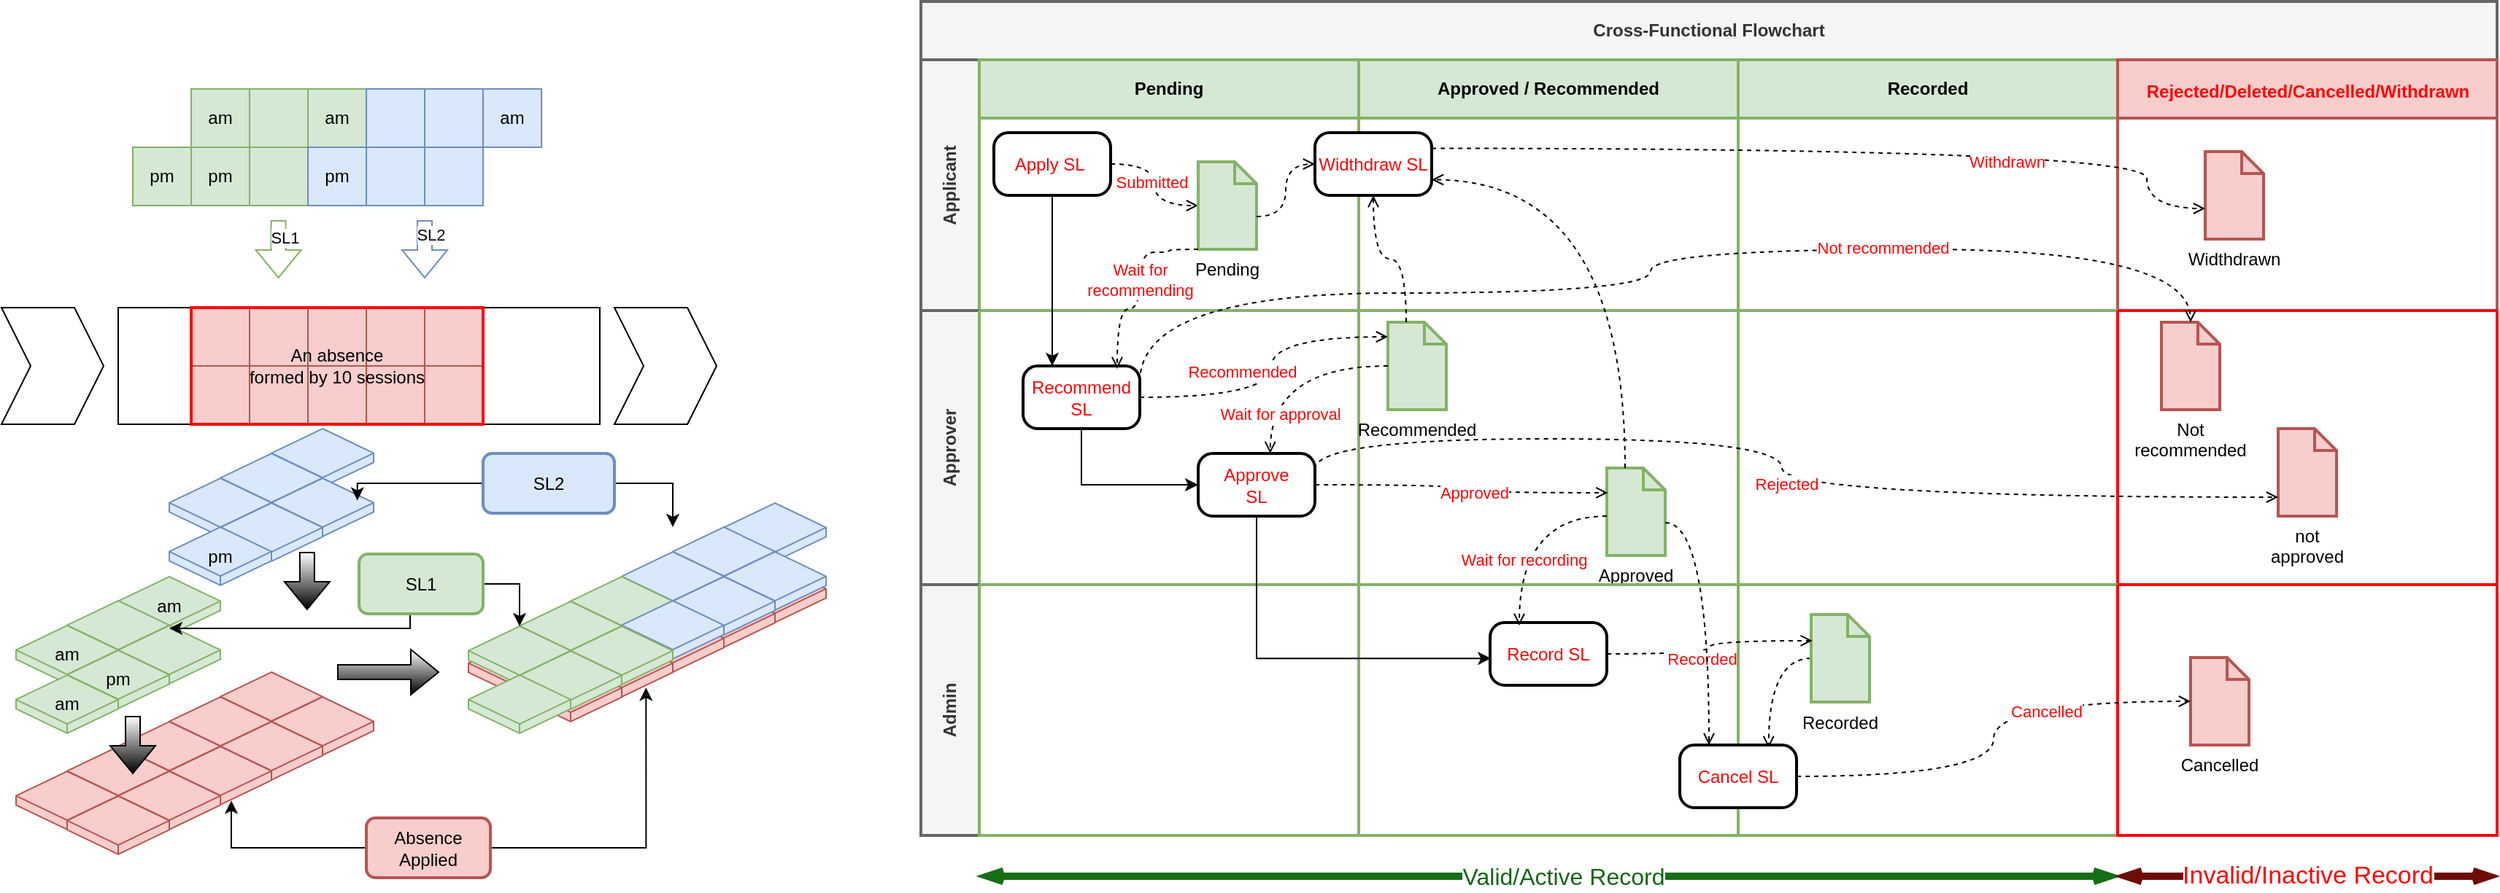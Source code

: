 <mxfile version="28.0.6">
  <diagram id="Ed7Fp6j8nTT34SJuMQD4" name="Page-1">
    <mxGraphModel dx="1426" dy="1241" grid="1" gridSize="10" guides="1" tooltips="1" connect="1" arrows="1" fold="1" page="0" pageScale="1" pageWidth="850" pageHeight="1100" math="0" shadow="0">
      <root>
        <mxCell id="0" />
        <mxCell id="1" parent="0" />
        <mxCell id="zSWxMQrpxyv_SVmGaGA--203" value="" style="whiteSpace=wrap;html=1;shape=mxgraph.basic.isocube;isoAngle=15;fillColor=#dae8fc;strokeColor=#6c8ebf;" parent="1" vertex="1">
          <mxGeometry x="565" y="174" width="70" height="40" as="geometry" />
        </mxCell>
        <mxCell id="zSWxMQrpxyv_SVmGaGA--202" value="" style="whiteSpace=wrap;html=1;shape=mxgraph.basic.isocube;isoAngle=15;fillColor=#dae8fc;strokeColor=#6c8ebf;" parent="1" vertex="1">
          <mxGeometry x="255" y="123" width="70" height="40" as="geometry" />
        </mxCell>
        <mxCell id="zSWxMQrpxyv_SVmGaGA--1" value="" style="rounded=0;whiteSpace=wrap;html=1;" parent="1" vertex="1">
          <mxGeometry x="150" y="40" width="330" height="80" as="geometry" />
        </mxCell>
        <mxCell id="zSWxMQrpxyv_SVmGaGA--3" value="" style="shape=step;perimeter=stepPerimeter;whiteSpace=wrap;html=1;fixedSize=1;" parent="1" vertex="1">
          <mxGeometry x="490" y="40" width="70" height="80" as="geometry" />
        </mxCell>
        <mxCell id="zSWxMQrpxyv_SVmGaGA--6" value="" style="rounded=0;whiteSpace=wrap;html=1;fillColor=#f8cecc;strokeColor=#b85450;" parent="1" vertex="1">
          <mxGeometry x="200" y="80" width="40" height="40" as="geometry" />
        </mxCell>
        <mxCell id="zSWxMQrpxyv_SVmGaGA--7" value="" style="rounded=0;whiteSpace=wrap;html=1;fillColor=#f8cecc;strokeColor=#b85450;" parent="1" vertex="1">
          <mxGeometry x="200" y="40" width="40" height="40" as="geometry" />
        </mxCell>
        <mxCell id="zSWxMQrpxyv_SVmGaGA--8" value="" style="rounded=0;whiteSpace=wrap;html=1;fillColor=#f8cecc;strokeColor=#b85450;" parent="1" vertex="1">
          <mxGeometry x="240" y="80" width="40" height="40" as="geometry" />
        </mxCell>
        <mxCell id="zSWxMQrpxyv_SVmGaGA--9" value="" style="rounded=0;whiteSpace=wrap;html=1;fillColor=#f8cecc;strokeColor=#b85450;" parent="1" vertex="1">
          <mxGeometry x="240" y="40" width="40" height="40" as="geometry" />
        </mxCell>
        <mxCell id="zSWxMQrpxyv_SVmGaGA--10" value="" style="rounded=0;whiteSpace=wrap;html=1;fillColor=#f8cecc;strokeColor=#b85450;" parent="1" vertex="1">
          <mxGeometry x="280" y="80" width="40" height="40" as="geometry" />
        </mxCell>
        <mxCell id="zSWxMQrpxyv_SVmGaGA--11" value="" style="rounded=0;whiteSpace=wrap;html=1;fillColor=#f8cecc;strokeColor=#b85450;" parent="1" vertex="1">
          <mxGeometry x="280" y="40" width="40" height="40" as="geometry" />
        </mxCell>
        <mxCell id="zSWxMQrpxyv_SVmGaGA--12" value="" style="rounded=0;whiteSpace=wrap;html=1;fillColor=#f8cecc;strokeColor=#b85450;" parent="1" vertex="1">
          <mxGeometry x="320" y="80" width="40" height="40" as="geometry" />
        </mxCell>
        <mxCell id="zSWxMQrpxyv_SVmGaGA--13" value="" style="rounded=0;whiteSpace=wrap;html=1;fillColor=#f8cecc;strokeColor=#b85450;" parent="1" vertex="1">
          <mxGeometry x="320" y="40" width="40" height="40" as="geometry" />
        </mxCell>
        <mxCell id="zSWxMQrpxyv_SVmGaGA--14" value="" style="rounded=0;whiteSpace=wrap;html=1;fillColor=#f8cecc;strokeColor=#b85450;" parent="1" vertex="1">
          <mxGeometry x="360" y="80" width="40" height="40" as="geometry" />
        </mxCell>
        <mxCell id="zSWxMQrpxyv_SVmGaGA--15" value="" style="rounded=0;whiteSpace=wrap;html=1;fillColor=#f8cecc;strokeColor=#b85450;" parent="1" vertex="1">
          <mxGeometry x="360" y="40" width="40" height="40" as="geometry" />
        </mxCell>
        <mxCell id="zSWxMQrpxyv_SVmGaGA--26" value="" style="shape=step;perimeter=stepPerimeter;whiteSpace=wrap;html=1;fixedSize=1;" parent="1" vertex="1">
          <mxGeometry x="70" y="40" width="70" height="80" as="geometry" />
        </mxCell>
        <mxCell id="zSWxMQrpxyv_SVmGaGA--27" value="pm" style="rounded=0;whiteSpace=wrap;html=1;fillColor=#d5e8d4;strokeColor=#82b366;glass=0;" parent="1" vertex="1">
          <mxGeometry x="200" y="-70" width="40" height="40" as="geometry" />
        </mxCell>
        <mxCell id="zSWxMQrpxyv_SVmGaGA--28" value="am" style="rounded=0;whiteSpace=wrap;html=1;fillColor=#d5e8d4;strokeColor=#82b366;glass=0;" parent="1" vertex="1">
          <mxGeometry x="200" y="-110" width="40" height="40" as="geometry" />
        </mxCell>
        <mxCell id="zSWxMQrpxyv_SVmGaGA--29" value="" style="rounded=0;whiteSpace=wrap;html=1;fillColor=#d5e8d4;strokeColor=#82b366;glass=0;" parent="1" vertex="1">
          <mxGeometry x="240" y="-70" width="40" height="40" as="geometry" />
        </mxCell>
        <mxCell id="zSWxMQrpxyv_SVmGaGA--30" value="" style="rounded=0;whiteSpace=wrap;html=1;fillColor=#d5e8d4;strokeColor=#82b366;glass=0;" parent="1" vertex="1">
          <mxGeometry x="240" y="-110" width="40" height="40" as="geometry" />
        </mxCell>
        <mxCell id="zSWxMQrpxyv_SVmGaGA--31" value="am" style="rounded=0;whiteSpace=wrap;html=1;fillColor=#d5e8d4;strokeColor=#82b366;glass=0;" parent="1" vertex="1">
          <mxGeometry x="280" y="-110" width="40" height="40" as="geometry" />
        </mxCell>
        <mxCell id="zSWxMQrpxyv_SVmGaGA--32" value="pm" style="rounded=0;whiteSpace=wrap;html=1;fillColor=#dae8fc;strokeColor=#6c8ebf;glass=0;" parent="1" vertex="1">
          <mxGeometry x="280" y="-70" width="40" height="40" as="geometry" />
        </mxCell>
        <mxCell id="zSWxMQrpxyv_SVmGaGA--33" value="" style="rounded=0;whiteSpace=wrap;html=1;fillColor=#dae8fc;strokeColor=#6c8ebf;glass=0;" parent="1" vertex="1">
          <mxGeometry x="320" y="-70" width="40" height="40" as="geometry" />
        </mxCell>
        <mxCell id="zSWxMQrpxyv_SVmGaGA--34" value="" style="rounded=0;whiteSpace=wrap;html=1;fillColor=#dae8fc;strokeColor=#6c8ebf;glass=0;" parent="1" vertex="1">
          <mxGeometry x="320" y="-110" width="40" height="40" as="geometry" />
        </mxCell>
        <mxCell id="zSWxMQrpxyv_SVmGaGA--35" value="" style="rounded=0;whiteSpace=wrap;html=1;fillColor=#dae8fc;strokeColor=#6c8ebf;glass=0;" parent="1" vertex="1">
          <mxGeometry x="360" y="-70" width="40" height="40" as="geometry" />
        </mxCell>
        <mxCell id="zSWxMQrpxyv_SVmGaGA--36" value="" style="rounded=0;whiteSpace=wrap;html=1;fillColor=#dae8fc;strokeColor=#6c8ebf;glass=0;" parent="1" vertex="1">
          <mxGeometry x="360" y="-110" width="40" height="40" as="geometry" />
        </mxCell>
        <mxCell id="zSWxMQrpxyv_SVmGaGA--47" value="" style="whiteSpace=wrap;html=1;shape=mxgraph.basic.isocube;isoAngle=15;fillColor=#f8cecc;strokeColor=#b85450;" parent="1" vertex="1">
          <mxGeometry x="220" y="290" width="70" height="40" as="geometry" />
        </mxCell>
        <mxCell id="zSWxMQrpxyv_SVmGaGA--48" value="" style="whiteSpace=wrap;html=1;shape=mxgraph.basic.isocube;isoAngle=15;fillColor=#f8cecc;strokeColor=#b85450;" parent="1" vertex="1">
          <mxGeometry x="255" y="307" width="70" height="40" as="geometry" />
        </mxCell>
        <mxCell id="zSWxMQrpxyv_SVmGaGA--49" value="" style="whiteSpace=wrap;html=1;shape=mxgraph.basic.isocube;isoAngle=15;fillColor=#f8cecc;strokeColor=#b85450;" parent="1" vertex="1">
          <mxGeometry x="185" y="307" width="70" height="40" as="geometry" />
        </mxCell>
        <mxCell id="zSWxMQrpxyv_SVmGaGA--50" value="" style="whiteSpace=wrap;html=1;shape=mxgraph.basic.isocube;isoAngle=15;fillColor=#f8cecc;strokeColor=#b85450;" parent="1" vertex="1">
          <mxGeometry x="220" y="324" width="70" height="40" as="geometry" />
        </mxCell>
        <mxCell id="zSWxMQrpxyv_SVmGaGA--51" value="" style="whiteSpace=wrap;html=1;shape=mxgraph.basic.isocube;isoAngle=15;fillColor=#f8cecc;strokeColor=#b85450;" parent="1" vertex="1">
          <mxGeometry x="150" y="324" width="70" height="40" as="geometry" />
        </mxCell>
        <mxCell id="zSWxMQrpxyv_SVmGaGA--52" value="" style="whiteSpace=wrap;html=1;shape=mxgraph.basic.isocube;isoAngle=15;fillColor=#f8cecc;strokeColor=#b85450;" parent="1" vertex="1">
          <mxGeometry x="185" y="341" width="70" height="40" as="geometry" />
        </mxCell>
        <mxCell id="zSWxMQrpxyv_SVmGaGA--53" value="" style="whiteSpace=wrap;html=1;shape=mxgraph.basic.isocube;isoAngle=15;fillColor=#f8cecc;strokeColor=#b85450;" parent="1" vertex="1">
          <mxGeometry x="115" y="341" width="70" height="40" as="geometry" />
        </mxCell>
        <mxCell id="zSWxMQrpxyv_SVmGaGA--54" value="" style="whiteSpace=wrap;html=1;shape=mxgraph.basic.isocube;isoAngle=15;fillColor=#f8cecc;strokeColor=#b85450;" parent="1" vertex="1">
          <mxGeometry x="150" y="358" width="70" height="40" as="geometry" />
        </mxCell>
        <mxCell id="zSWxMQrpxyv_SVmGaGA--55" value="" style="whiteSpace=wrap;html=1;shape=mxgraph.basic.isocube;isoAngle=15;fillColor=#f8cecc;strokeColor=#b85450;" parent="1" vertex="1">
          <mxGeometry x="80" y="358" width="70" height="40" as="geometry" />
        </mxCell>
        <mxCell id="zSWxMQrpxyv_SVmGaGA--56" value="" style="whiteSpace=wrap;html=1;shape=mxgraph.basic.isocube;isoAngle=15;fillColor=#f8cecc;strokeColor=#b85450;" parent="1" vertex="1">
          <mxGeometry x="115" y="375" width="70" height="40" as="geometry" />
        </mxCell>
        <mxCell id="zSWxMQrpxyv_SVmGaGA--59" value="" style="whiteSpace=wrap;html=1;shape=mxgraph.basic.isocube;isoAngle=15;fillColor=#dae8fc;strokeColor=#6c8ebf;" parent="1" vertex="1">
          <mxGeometry x="220" y="140" width="70" height="40" as="geometry" />
        </mxCell>
        <mxCell id="zSWxMQrpxyv_SVmGaGA--60" value="" style="whiteSpace=wrap;html=1;shape=mxgraph.basic.isocube;isoAngle=15;fillColor=#dae8fc;strokeColor=#6c8ebf;" parent="1" vertex="1">
          <mxGeometry x="255" y="157" width="70" height="40" as="geometry" />
        </mxCell>
        <mxCell id="zSWxMQrpxyv_SVmGaGA--61" value="" style="whiteSpace=wrap;html=1;shape=mxgraph.basic.isocube;isoAngle=15;fillColor=#dae8fc;strokeColor=#6c8ebf;" parent="1" vertex="1">
          <mxGeometry x="185" y="157" width="70" height="40" as="geometry" />
        </mxCell>
        <mxCell id="zSWxMQrpxyv_SVmGaGA--62" value="" style="whiteSpace=wrap;html=1;shape=mxgraph.basic.isocube;isoAngle=15;fillColor=#dae8fc;strokeColor=#6c8ebf;" parent="1" vertex="1">
          <mxGeometry x="220" y="174" width="70" height="40" as="geometry" />
        </mxCell>
        <mxCell id="zSWxMQrpxyv_SVmGaGA--63" value="pm" style="whiteSpace=wrap;html=1;shape=mxgraph.basic.isocube;isoAngle=15;fillColor=#dae8fc;strokeColor=#6c8ebf;" parent="1" vertex="1">
          <mxGeometry x="185" y="190.5" width="70" height="40" as="geometry" />
        </mxCell>
        <mxCell id="zSWxMQrpxyv_SVmGaGA--64" value="am" style="whiteSpace=wrap;html=1;shape=mxgraph.basic.isocube;isoAngle=15;fillColor=#d5e8d4;strokeColor=#82b366;" parent="1" vertex="1">
          <mxGeometry x="150" y="224.5" width="70" height="40" as="geometry" />
        </mxCell>
        <mxCell id="zSWxMQrpxyv_SVmGaGA--65" value="" style="whiteSpace=wrap;html=1;shape=mxgraph.basic.isocube;isoAngle=15;fillColor=#d5e8d4;strokeColor=#82b366;" parent="1" vertex="1">
          <mxGeometry x="115" y="241" width="70" height="40" as="geometry" />
        </mxCell>
        <mxCell id="zSWxMQrpxyv_SVmGaGA--66" value="" style="whiteSpace=wrap;html=1;shape=mxgraph.basic.isocube;isoAngle=15;fillColor=#d5e8d4;strokeColor=#82b366;" parent="1" vertex="1">
          <mxGeometry x="150" y="258" width="70" height="40" as="geometry" />
        </mxCell>
        <mxCell id="zSWxMQrpxyv_SVmGaGA--67" value="am" style="whiteSpace=wrap;html=1;shape=mxgraph.basic.isocube;isoAngle=15;fillColor=#d5e8d4;strokeColor=#82b366;" parent="1" vertex="1">
          <mxGeometry x="80" y="258" width="70" height="40" as="geometry" />
        </mxCell>
        <mxCell id="zSWxMQrpxyv_SVmGaGA--68" value="pm" style="whiteSpace=wrap;html=1;shape=mxgraph.basic.isocube;isoAngle=15;fillColor=#d5e8d4;strokeColor=#82b366;" parent="1" vertex="1">
          <mxGeometry x="115" y="275" width="70" height="40" as="geometry" />
        </mxCell>
        <mxCell id="zSWxMQrpxyv_SVmGaGA--71" value="" style="shape=flexArrow;endArrow=classic;html=1;rounded=0;fillColor=default;gradientColor=default;" parent="1" edge="1">
          <mxGeometry width="50" height="50" relative="1" as="geometry">
            <mxPoint x="160" y="320" as="sourcePoint" />
            <mxPoint x="160" y="360" as="targetPoint" />
          </mxGeometry>
        </mxCell>
        <mxCell id="zSWxMQrpxyv_SVmGaGA--72" value="" style="shape=flexArrow;endArrow=classic;html=1;rounded=0;fillColor=default;gradientColor=default;" parent="1" edge="1">
          <mxGeometry width="50" height="50" relative="1" as="geometry">
            <mxPoint x="279.43" y="207.5" as="sourcePoint" />
            <mxPoint x="279.43" y="247.5" as="targetPoint" />
          </mxGeometry>
        </mxCell>
        <mxCell id="zSWxMQrpxyv_SVmGaGA--73" value="" style="whiteSpace=wrap;html=1;shape=mxgraph.basic.isocube;isoAngle=15;fillColor=#f8cecc;strokeColor=#b85450;" parent="1" vertex="1">
          <mxGeometry x="530" y="199" width="70" height="40" as="geometry" />
        </mxCell>
        <mxCell id="zSWxMQrpxyv_SVmGaGA--74" value="" style="whiteSpace=wrap;html=1;shape=mxgraph.basic.isocube;isoAngle=15;fillColor=#f8cecc;strokeColor=#b85450;" parent="1" vertex="1">
          <mxGeometry x="565" y="216" width="70" height="40" as="geometry" />
        </mxCell>
        <mxCell id="zSWxMQrpxyv_SVmGaGA--75" value="" style="whiteSpace=wrap;html=1;shape=mxgraph.basic.isocube;isoAngle=15;fillColor=#f8cecc;strokeColor=#b85450;" parent="1" vertex="1">
          <mxGeometry x="495" y="216" width="70" height="40" as="geometry" />
        </mxCell>
        <mxCell id="zSWxMQrpxyv_SVmGaGA--76" value="" style="whiteSpace=wrap;html=1;shape=mxgraph.basic.isocube;isoAngle=15;fillColor=#f8cecc;strokeColor=#b85450;" parent="1" vertex="1">
          <mxGeometry x="530" y="233" width="70" height="40" as="geometry" />
        </mxCell>
        <mxCell id="zSWxMQrpxyv_SVmGaGA--77" value="" style="whiteSpace=wrap;html=1;shape=mxgraph.basic.isocube;isoAngle=15;fillColor=#f8cecc;strokeColor=#b85450;" parent="1" vertex="1">
          <mxGeometry x="460" y="233" width="70" height="40" as="geometry" />
        </mxCell>
        <mxCell id="zSWxMQrpxyv_SVmGaGA--78" value="" style="whiteSpace=wrap;html=1;shape=mxgraph.basic.isocube;isoAngle=15;fillColor=#f8cecc;strokeColor=#b85450;" parent="1" vertex="1">
          <mxGeometry x="495" y="250" width="70" height="40" as="geometry" />
        </mxCell>
        <mxCell id="zSWxMQrpxyv_SVmGaGA--79" value="" style="whiteSpace=wrap;html=1;shape=mxgraph.basic.isocube;isoAngle=15;fillColor=#f8cecc;strokeColor=#b85450;" parent="1" vertex="1">
          <mxGeometry x="425" y="250" width="70" height="40" as="geometry" />
        </mxCell>
        <mxCell id="zSWxMQrpxyv_SVmGaGA--80" value="" style="whiteSpace=wrap;html=1;shape=mxgraph.basic.isocube;isoAngle=15;fillColor=#f8cecc;strokeColor=#b85450;" parent="1" vertex="1">
          <mxGeometry x="460" y="267" width="70" height="40" as="geometry" />
        </mxCell>
        <mxCell id="zSWxMQrpxyv_SVmGaGA--81" value="" style="whiteSpace=wrap;html=1;shape=mxgraph.basic.isocube;isoAngle=15;fillColor=#f8cecc;strokeColor=#b85450;" parent="1" vertex="1">
          <mxGeometry x="390" y="267" width="70" height="40" as="geometry" />
        </mxCell>
        <mxCell id="zSWxMQrpxyv_SVmGaGA--82" value="" style="whiteSpace=wrap;html=1;shape=mxgraph.basic.isocube;isoAngle=15;fillColor=#f8cecc;strokeColor=#b85450;" parent="1" vertex="1">
          <mxGeometry x="425" y="284" width="70" height="40" as="geometry" />
        </mxCell>
        <mxCell id="zSWxMQrpxyv_SVmGaGA--83" value="" style="whiteSpace=wrap;html=1;shape=mxgraph.basic.isocube;isoAngle=15;fillColor=#dae8fc;strokeColor=#6c8ebf;" parent="1" vertex="1">
          <mxGeometry x="530" y="190.5" width="70" height="40" as="geometry" />
        </mxCell>
        <mxCell id="zSWxMQrpxyv_SVmGaGA--84" value="" style="whiteSpace=wrap;html=1;shape=mxgraph.basic.isocube;isoAngle=15;fillColor=#dae8fc;strokeColor=#6c8ebf;" parent="1" vertex="1">
          <mxGeometry x="565" y="207.5" width="70" height="40" as="geometry" />
        </mxCell>
        <mxCell id="zSWxMQrpxyv_SVmGaGA--85" value="" style="whiteSpace=wrap;html=1;shape=mxgraph.basic.isocube;isoAngle=15;fillColor=#dae8fc;strokeColor=#6c8ebf;" parent="1" vertex="1">
          <mxGeometry x="495" y="207.5" width="70" height="40" as="geometry" />
        </mxCell>
        <mxCell id="zSWxMQrpxyv_SVmGaGA--86" value="" style="whiteSpace=wrap;html=1;shape=mxgraph.basic.isocube;isoAngle=15;fillColor=#dae8fc;strokeColor=#6c8ebf;" parent="1" vertex="1">
          <mxGeometry x="530" y="224.5" width="70" height="40" as="geometry" />
        </mxCell>
        <mxCell id="zSWxMQrpxyv_SVmGaGA--88" value="" style="whiteSpace=wrap;html=1;shape=mxgraph.basic.isocube;isoAngle=15;fillColor=#d5e8d4;strokeColor=#82b366;" parent="1" vertex="1">
          <mxGeometry x="460" y="224.5" width="70" height="40" as="geometry" />
        </mxCell>
        <mxCell id="zSWxMQrpxyv_SVmGaGA--89" value="" style="whiteSpace=wrap;html=1;shape=mxgraph.basic.isocube;isoAngle=15;fillColor=#d5e8d4;strokeColor=#82b366;" parent="1" vertex="1">
          <mxGeometry x="425" y="241.5" width="70" height="40" as="geometry" />
        </mxCell>
        <mxCell id="zSWxMQrpxyv_SVmGaGA--91" value="" style="whiteSpace=wrap;html=1;shape=mxgraph.basic.isocube;isoAngle=15;fillColor=#d5e8d4;strokeColor=#82b366;" parent="1" vertex="1">
          <mxGeometry x="390" y="258.5" width="70" height="40" as="geometry" />
        </mxCell>
        <mxCell id="zSWxMQrpxyv_SVmGaGA--95" value="" style="shape=flexArrow;endArrow=classic;html=1;rounded=0;fillColor=default;gradientColor=default;" parent="1" edge="1">
          <mxGeometry width="50" height="50" relative="1" as="geometry">
            <mxPoint x="300" y="290" as="sourcePoint" />
            <mxPoint x="370" y="290" as="targetPoint" />
          </mxGeometry>
        </mxCell>
        <mxCell id="zSWxMQrpxyv_SVmGaGA--96" value="" style="shape=flexArrow;endArrow=classic;html=1;rounded=0;fillColor=default;strokeColor=#6c8ebf;gradientColor=none;" parent="1" edge="1">
          <mxGeometry width="50" height="50" relative="1" as="geometry">
            <mxPoint x="360.0" y="-20" as="sourcePoint" />
            <mxPoint x="360.0" y="20" as="targetPoint" />
          </mxGeometry>
        </mxCell>
        <mxCell id="zSWxMQrpxyv_SVmGaGA--99" value="SL2" style="edgeLabel;html=1;align=center;verticalAlign=middle;resizable=0;points=[];" parent="zSWxMQrpxyv_SVmGaGA--96" vertex="1" connectable="0">
          <mxGeometry x="-0.16" y="4" relative="1" as="geometry">
            <mxPoint y="-7" as="offset" />
          </mxGeometry>
        </mxCell>
        <mxCell id="zSWxMQrpxyv_SVmGaGA--97" value="" style="shape=flexArrow;endArrow=classic;html=1;rounded=0;fillColor=default;strokeColor=#82b366;" parent="1" edge="1">
          <mxGeometry width="50" height="50" relative="1" as="geometry">
            <mxPoint x="259.8" y="-20" as="sourcePoint" />
            <mxPoint x="259.8" y="20" as="targetPoint" />
          </mxGeometry>
        </mxCell>
        <mxCell id="zSWxMQrpxyv_SVmGaGA--98" value="SL1" style="edgeLabel;html=1;align=center;verticalAlign=middle;resizable=0;points=[];" parent="zSWxMQrpxyv_SVmGaGA--97" vertex="1" connectable="0">
          <mxGeometry x="-0.4" y="4" relative="1" as="geometry">
            <mxPoint as="offset" />
          </mxGeometry>
        </mxCell>
        <mxCell id="zSWxMQrpxyv_SVmGaGA--100" value="" style="verticalLabelPosition=bottom;verticalAlign=top;html=1;shape=mxgraph.basic.rect;fillColor2=none;strokeWidth=2;size=20;indent=5;rounded=0;glass=1;fillColor=none;strokeColor=#FF0505;" parent="1" vertex="1">
          <mxGeometry x="200" y="40" width="200" height="80" as="geometry" />
        </mxCell>
        <mxCell id="zSWxMQrpxyv_SVmGaGA--101" value="An absence&lt;br&gt;formed by 10 sessions" style="text;html=1;strokeColor=none;fillColor=none;align=center;verticalAlign=middle;whiteSpace=wrap;rounded=0;glass=1;" parent="1" vertex="1">
          <mxGeometry x="210" y="50" width="180" height="60" as="geometry" />
        </mxCell>
        <mxCell id="zSWxMQrpxyv_SVmGaGA--87" value="" style="whiteSpace=wrap;html=1;shape=mxgraph.basic.isocube;isoAngle=15;fillColor=#dae8fc;strokeColor=#6c8ebf;" parent="1" vertex="1">
          <mxGeometry x="495" y="241" width="70" height="40" as="geometry" />
        </mxCell>
        <mxCell id="zSWxMQrpxyv_SVmGaGA--90" value="" style="whiteSpace=wrap;html=1;shape=mxgraph.basic.isocube;isoAngle=15;fillColor=#d5e8d4;strokeColor=#82b366;" parent="1" vertex="1">
          <mxGeometry x="460" y="258.5" width="70" height="40" as="geometry" />
        </mxCell>
        <mxCell id="zSWxMQrpxyv_SVmGaGA--92" value="" style="whiteSpace=wrap;html=1;shape=mxgraph.basic.isocube;isoAngle=15;fillColor=#d5e8d4;strokeColor=#82b366;" parent="1" vertex="1">
          <mxGeometry x="425" y="275.5" width="70" height="40" as="geometry" />
        </mxCell>
        <mxCell id="zSWxMQrpxyv_SVmGaGA--107" style="edgeStyle=orthogonalEdgeStyle;rounded=0;orthogonalLoop=1;jettySize=auto;html=1;exitX=1;exitY=0.5;exitDx=0;exitDy=0;" parent="1" source="zSWxMQrpxyv_SVmGaGA--103" target="zSWxMQrpxyv_SVmGaGA--83" edge="1">
          <mxGeometry relative="1" as="geometry">
            <Array as="points">
              <mxPoint x="530" y="161" />
            </Array>
          </mxGeometry>
        </mxCell>
        <mxCell id="zSWxMQrpxyv_SVmGaGA--108" style="edgeStyle=orthogonalEdgeStyle;rounded=0;orthogonalLoop=1;jettySize=auto;html=1;entryX=0.841;entryY=0.382;entryDx=0;entryDy=0;entryPerimeter=0;" parent="1" source="zSWxMQrpxyv_SVmGaGA--103" target="zSWxMQrpxyv_SVmGaGA--60" edge="1">
          <mxGeometry relative="1" as="geometry">
            <Array as="points">
              <mxPoint x="314" y="160" />
            </Array>
          </mxGeometry>
        </mxCell>
        <mxCell id="zSWxMQrpxyv_SVmGaGA--103" value="SL2" style="rounded=1;whiteSpace=wrap;html=1;glass=0;strokeColor=#6c8ebf;strokeWidth=2;fillColor=#dae8fc;" parent="1" vertex="1">
          <mxGeometry x="400" y="140" width="90" height="41" as="geometry" />
        </mxCell>
        <mxCell id="zSWxMQrpxyv_SVmGaGA--105" style="edgeStyle=orthogonalEdgeStyle;rounded=0;orthogonalLoop=1;jettySize=auto;html=1;" parent="1" source="zSWxMQrpxyv_SVmGaGA--104" target="zSWxMQrpxyv_SVmGaGA--65" edge="1">
          <mxGeometry relative="1" as="geometry">
            <Array as="points">
              <mxPoint x="350" y="260" />
            </Array>
          </mxGeometry>
        </mxCell>
        <mxCell id="zSWxMQrpxyv_SVmGaGA--106" style="edgeStyle=orthogonalEdgeStyle;rounded=0;orthogonalLoop=1;jettySize=auto;html=1;exitX=1;exitY=0.5;exitDx=0;exitDy=0;" parent="1" source="zSWxMQrpxyv_SVmGaGA--104" target="zSWxMQrpxyv_SVmGaGA--91" edge="1">
          <mxGeometry relative="1" as="geometry" />
        </mxCell>
        <mxCell id="zSWxMQrpxyv_SVmGaGA--104" value="SL1" style="rounded=1;whiteSpace=wrap;html=1;glass=0;strokeColor=#82b366;strokeWidth=2;fillColor=#d5e8d4;" parent="1" vertex="1">
          <mxGeometry x="315" y="209" width="85" height="41" as="geometry" />
        </mxCell>
        <mxCell id="zSWxMQrpxyv_SVmGaGA--110" style="edgeStyle=orthogonalEdgeStyle;rounded=0;orthogonalLoop=1;jettySize=auto;html=1;exitX=0;exitY=0.5;exitDx=0;exitDy=0;entryX=0.607;entryY=0.929;entryDx=0;entryDy=0;entryPerimeter=0;" parent="1" source="zSWxMQrpxyv_SVmGaGA--109" target="zSWxMQrpxyv_SVmGaGA--52" edge="1">
          <mxGeometry relative="1" as="geometry" />
        </mxCell>
        <mxCell id="zSWxMQrpxyv_SVmGaGA--111" style="edgeStyle=orthogonalEdgeStyle;rounded=0;orthogonalLoop=1;jettySize=auto;html=1;exitX=1;exitY=0.5;exitDx=0;exitDy=0;entryX=0.738;entryY=0.842;entryDx=0;entryDy=0;entryPerimeter=0;" parent="1" source="zSWxMQrpxyv_SVmGaGA--109" target="zSWxMQrpxyv_SVmGaGA--80" edge="1">
          <mxGeometry relative="1" as="geometry">
            <mxPoint x="490" y="400" as="targetPoint" />
          </mxGeometry>
        </mxCell>
        <mxCell id="zSWxMQrpxyv_SVmGaGA--109" value="Absence&lt;br&gt;Applied" style="rounded=1;whiteSpace=wrap;html=1;glass=0;strokeColor=#b85450;strokeWidth=2;fillColor=#f8cecc;" parent="1" vertex="1">
          <mxGeometry x="320" y="390" width="85" height="41" as="geometry" />
        </mxCell>
        <mxCell id="zSWxMQrpxyv_SVmGaGA--117" value="Cross-Functional Flowchart" style="shape=table;childLayout=tableLayout;rowLines=0;columnLines=0;startSize=40;html=1;whiteSpace=wrap;collapsible=0;recursiveResize=0;expand=0;pointerEvents=0;fontStyle=1;align=center;rounded=0;glass=0;strokeColor=#666666;strokeWidth=2;fillColor=#f5f5f5;fillStyle=solid;fontColor=#333333;" parent="1" vertex="1">
          <mxGeometry x="700" y="-170" width="1080" height="572.0" as="geometry" />
        </mxCell>
        <mxCell id="zSWxMQrpxyv_SVmGaGA--118" value="Applicant" style="swimlane;horizontal=0;points=[[0,0.5],[1,0.5]];portConstraint=eastwest;startSize=40;html=1;whiteSpace=wrap;collapsible=0;recursiveResize=0;expand=0;pointerEvents=0;fontStyle=1;rounded=0;glass=0;strokeColor=#666666;strokeWidth=2;fillColor=#f5f5f5;fontColor=#333333;" parent="zSWxMQrpxyv_SVmGaGA--117" vertex="1">
          <mxGeometry y="40" width="1080" height="172" as="geometry" />
        </mxCell>
        <mxCell id="zSWxMQrpxyv_SVmGaGA--119" value="Pending" style="swimlane;connectable=0;startSize=40;html=1;whiteSpace=wrap;collapsible=0;recursiveResize=0;expand=0;pointerEvents=0;rounded=0;glass=0;strokeColor=#82b366;strokeWidth=2;fillColor=#d5e8d4;" parent="zSWxMQrpxyv_SVmGaGA--118" vertex="1">
          <mxGeometry x="40" width="260" height="172" as="geometry">
            <mxRectangle width="260" height="172" as="alternateBounds" />
          </mxGeometry>
        </mxCell>
        <mxCell id="zSWxMQrpxyv_SVmGaGA--146" style="edgeStyle=orthogonalEdgeStyle;rounded=0;orthogonalLoop=1;jettySize=auto;html=1;exitX=1;exitY=0.5;exitDx=0;exitDy=0;exitPerimeter=0;fontColor=#FF0505;dashed=1;curved=1;endArrow=open;endFill=0;" parent="zSWxMQrpxyv_SVmGaGA--119" source="zSWxMQrpxyv_SVmGaGA--135" target="zSWxMQrpxyv_SVmGaGA--139" edge="1">
          <mxGeometry relative="1" as="geometry" />
        </mxCell>
        <mxCell id="zSWxMQrpxyv_SVmGaGA--166" value="Submitted" style="edgeLabel;html=1;align=center;verticalAlign=middle;resizable=0;points=[];fontColor=#FF0505;" parent="zSWxMQrpxyv_SVmGaGA--146" vertex="1" connectable="0">
          <mxGeometry x="-0.05" y="-2" relative="1" as="geometry">
            <mxPoint as="offset" />
          </mxGeometry>
        </mxCell>
        <mxCell id="zSWxMQrpxyv_SVmGaGA--135" value="Apply SL " style="points=[[0.25,0,0],[0.5,0,0],[0.75,0,0],[1,0.25,0],[1,0.5,0],[1,0.75,0],[0.75,1,0],[0.5,1,0],[0.25,1,0],[0,0.75,0],[0,0.5,0],[0,0.25,0]];shape=mxgraph.bpmn.task;whiteSpace=wrap;rectStyle=rounded;size=10;taskMarker=abstract;rounded=0;glass=0;fontColor=#FF0505;strokeColor=#000000;strokeWidth=2;fillColor=none;" parent="zSWxMQrpxyv_SVmGaGA--119" vertex="1">
          <mxGeometry x="10" y="50" width="80" height="43" as="geometry" />
        </mxCell>
        <mxCell id="zSWxMQrpxyv_SVmGaGA--139" value="Pending" style="shape=mxgraph.bpmn.data;labelPosition=center;verticalLabelPosition=bottom;align=center;verticalAlign=top;whiteSpace=wrap;size=15;html=1;rounded=0;glass=0;strokeColor=#82b366;strokeWidth=2;fillColor=#d5e8d4;" parent="zSWxMQrpxyv_SVmGaGA--119" vertex="1">
          <mxGeometry x="150" y="70" width="40" height="60" as="geometry" />
        </mxCell>
        <mxCell id="zSWxMQrpxyv_SVmGaGA--120" value="Approved / Recommended" style="swimlane;connectable=0;startSize=40;html=1;whiteSpace=wrap;collapsible=0;recursiveResize=0;expand=0;pointerEvents=0;rounded=0;glass=0;strokeColor=#82b366;strokeWidth=2;fillColor=#d5e8d4;" parent="zSWxMQrpxyv_SVmGaGA--118" vertex="1">
          <mxGeometry x="300" width="260" height="172" as="geometry">
            <mxRectangle width="260" height="172" as="alternateBounds" />
          </mxGeometry>
        </mxCell>
        <mxCell id="zSWxMQrpxyv_SVmGaGA--176" value="Widthdraw SL" style="points=[[0.25,0,0],[0.5,0,0],[0.75,0,0],[1,0.25,0],[1,0.5,0],[1,0.75,0],[0.75,1,0],[0.5,1,0],[0.25,1,0],[0,0.75,0],[0,0.5,0],[0,0.25,0]];shape=mxgraph.bpmn.task;whiteSpace=wrap;rectStyle=rounded;size=10;taskMarker=abstract;rounded=0;glass=0;fontColor=#FF0505;strokeColor=#000000;strokeWidth=2;fillColor=default;" parent="zSWxMQrpxyv_SVmGaGA--120" vertex="1">
          <mxGeometry x="-30" y="50" width="80" height="43" as="geometry" />
        </mxCell>
        <mxCell id="zSWxMQrpxyv_SVmGaGA--121" value="Recorded" style="swimlane;connectable=0;startSize=40;html=1;whiteSpace=wrap;collapsible=0;recursiveResize=0;expand=0;pointerEvents=0;rounded=0;glass=0;strokeColor=#82b366;strokeWidth=2;fillColor=#d5e8d4;" parent="zSWxMQrpxyv_SVmGaGA--118" vertex="1">
          <mxGeometry x="560" width="260" height="172" as="geometry">
            <mxRectangle width="260" height="172" as="alternateBounds" />
          </mxGeometry>
        </mxCell>
        <mxCell id="zSWxMQrpxyv_SVmGaGA--130" style="swimlane;connectable=0;startSize=40;html=1;whiteSpace=wrap;collapsible=0;recursiveResize=0;expand=0;pointerEvents=0;rounded=0;glass=0;strokeColor=#b85450;strokeWidth=2;fillColor=#f8cecc;" parent="zSWxMQrpxyv_SVmGaGA--118" vertex="1">
          <mxGeometry x="820" width="260" height="172" as="geometry">
            <mxRectangle width="260" height="172" as="alternateBounds" />
          </mxGeometry>
        </mxCell>
        <mxCell id="zSWxMQrpxyv_SVmGaGA--133" value="&lt;b&gt;&lt;font color=&quot;#ff0505&quot;&gt;Rejected/Deleted/Cancelled/Withdrawn&lt;/font&gt;&lt;/b&gt;" style="text;html=1;align=center;verticalAlign=middle;resizable=0;points=[];autosize=1;strokeColor=none;fillColor=none;" parent="zSWxMQrpxyv_SVmGaGA--130" vertex="1">
          <mxGeometry x="10" y="7" width="240" height="30" as="geometry" />
        </mxCell>
        <mxCell id="zSWxMQrpxyv_SVmGaGA--175" value="Widthdrawn" style="shape=mxgraph.bpmn.data;labelPosition=center;verticalLabelPosition=bottom;align=center;verticalAlign=top;whiteSpace=wrap;size=15;html=1;rounded=0;glass=0;strokeColor=#b85450;strokeWidth=2;fillColor=#f8cecc;" parent="zSWxMQrpxyv_SVmGaGA--130" vertex="1">
          <mxGeometry x="60" y="63" width="40" height="60" as="geometry" />
        </mxCell>
        <mxCell id="zSWxMQrpxyv_SVmGaGA--178" style="edgeStyle=orthogonalEdgeStyle;curved=1;rounded=0;orthogonalLoop=1;jettySize=auto;html=1;exitX=0;exitY=0;exitDx=40;exitDy=37.5;exitPerimeter=0;entryX=0;entryY=0.5;entryDx=0;entryDy=0;entryPerimeter=0;dashed=1;fontColor=#FF0505;endArrow=open;endFill=0;" parent="zSWxMQrpxyv_SVmGaGA--118" source="zSWxMQrpxyv_SVmGaGA--139" target="zSWxMQrpxyv_SVmGaGA--176" edge="1">
          <mxGeometry relative="1" as="geometry" />
        </mxCell>
        <mxCell id="zSWxMQrpxyv_SVmGaGA--181" style="edgeStyle=orthogonalEdgeStyle;curved=1;rounded=0;orthogonalLoop=1;jettySize=auto;html=1;exitX=1;exitY=0.25;exitDx=0;exitDy=0;exitPerimeter=0;dashed=1;fontColor=#FF0505;endArrow=open;endFill=0;" parent="zSWxMQrpxyv_SVmGaGA--118" source="zSWxMQrpxyv_SVmGaGA--176" edge="1">
          <mxGeometry relative="1" as="geometry">
            <mxPoint x="880" y="102" as="targetPoint" />
            <Array as="points">
              <mxPoint x="840" y="61" />
              <mxPoint x="840" y="102" />
            </Array>
          </mxGeometry>
        </mxCell>
        <mxCell id="zSWxMQrpxyv_SVmGaGA--182" value="Withdrawn" style="edgeLabel;html=1;align=center;verticalAlign=middle;resizable=0;points=[];fontColor=#FF0505;" parent="zSWxMQrpxyv_SVmGaGA--181" vertex="1" connectable="0">
          <mxGeometry x="0.38" y="-9" relative="1" as="geometry">
            <mxPoint as="offset" />
          </mxGeometry>
        </mxCell>
        <mxCell id="zSWxMQrpxyv_SVmGaGA--122" value="Approver" style="swimlane;horizontal=0;points=[[0,0.5],[1,0.5]];portConstraint=eastwest;startSize=40;html=1;whiteSpace=wrap;collapsible=0;recursiveResize=0;expand=0;pointerEvents=0;rounded=0;glass=0;strokeColor=#666666;strokeWidth=2;fillColor=#f5f5f5;fontColor=#333333;" parent="zSWxMQrpxyv_SVmGaGA--117" vertex="1">
          <mxGeometry y="212" width="1080" height="188" as="geometry" />
        </mxCell>
        <mxCell id="zSWxMQrpxyv_SVmGaGA--123" value="" style="swimlane;connectable=0;startSize=0;html=1;whiteSpace=wrap;collapsible=0;recursiveResize=0;expand=0;pointerEvents=0;rounded=0;glass=0;strokeColor=#82b366;strokeWidth=2;fillColor=#d5e8d4;" parent="zSWxMQrpxyv_SVmGaGA--122" vertex="1">
          <mxGeometry x="40" width="260" height="188" as="geometry">
            <mxRectangle width="260" height="188" as="alternateBounds" />
          </mxGeometry>
        </mxCell>
        <mxCell id="zSWxMQrpxyv_SVmGaGA--136" value="Recommend SL" style="points=[[0.25,0,0],[0.5,0,0],[0.75,0,0],[1,0.25,0],[1,0.5,0],[1,0.75,0],[0.75,1,0],[0.5,1,0],[0.25,1,0],[0,0.75,0],[0,0.5,0],[0,0.25,0]];shape=mxgraph.bpmn.task;whiteSpace=wrap;rectStyle=rounded;size=10;taskMarker=abstract;rounded=0;glass=0;fontColor=#FF0505;strokeColor=#000000;strokeWidth=2;fillColor=none;" parent="zSWxMQrpxyv_SVmGaGA--123" vertex="1">
          <mxGeometry x="30" y="38" width="80" height="43" as="geometry" />
        </mxCell>
        <mxCell id="zSWxMQrpxyv_SVmGaGA--137" value="Approve&#xa;SL" style="points=[[0.25,0,0],[0.5,0,0],[0.75,0,0],[1,0.25,0],[1,0.5,0],[1,0.75,0],[0.75,1,0],[0.5,1,0],[0.25,1,0],[0,0.75,0],[0,0.5,0],[0,0.25,0]];shape=mxgraph.bpmn.task;whiteSpace=wrap;rectStyle=rounded;size=10;taskMarker=abstract;rounded=0;glass=0;fontColor=#FF0505;strokeColor=#000000;strokeWidth=2;fillColor=none;" parent="zSWxMQrpxyv_SVmGaGA--123" vertex="1">
          <mxGeometry x="150" y="98" width="80" height="43" as="geometry" />
        </mxCell>
        <mxCell id="zSWxMQrpxyv_SVmGaGA--143" style="edgeStyle=orthogonalEdgeStyle;rounded=0;orthogonalLoop=1;jettySize=auto;html=1;exitX=0.5;exitY=1;exitDx=0;exitDy=0;exitPerimeter=0;fontColor=#FF0505;entryX=0;entryY=0.5;entryDx=0;entryDy=0;entryPerimeter=0;" parent="zSWxMQrpxyv_SVmGaGA--123" source="zSWxMQrpxyv_SVmGaGA--136" target="zSWxMQrpxyv_SVmGaGA--137" edge="1">
          <mxGeometry relative="1" as="geometry">
            <mxPoint x="70" y="138" as="targetPoint" />
          </mxGeometry>
        </mxCell>
        <mxCell id="zSWxMQrpxyv_SVmGaGA--124" value="" style="swimlane;connectable=0;startSize=0;html=1;whiteSpace=wrap;collapsible=0;recursiveResize=0;expand=0;pointerEvents=0;rounded=0;glass=0;strokeColor=#82b366;strokeWidth=2;fillColor=#d5e8d4;" parent="zSWxMQrpxyv_SVmGaGA--122" vertex="1">
          <mxGeometry x="300" width="260" height="188" as="geometry">
            <mxRectangle width="260" height="188" as="alternateBounds" />
          </mxGeometry>
        </mxCell>
        <mxCell id="zSWxMQrpxyv_SVmGaGA--145" value="Recommended&lt;br&gt;" style="shape=mxgraph.bpmn.data;labelPosition=center;verticalLabelPosition=bottom;align=center;verticalAlign=top;whiteSpace=wrap;size=15;html=1;rounded=0;glass=0;strokeColor=#82b366;strokeWidth=2;fillColor=#d5e8d4;" parent="zSWxMQrpxyv_SVmGaGA--124" vertex="1">
          <mxGeometry x="20" y="8" width="40" height="60" as="geometry" />
        </mxCell>
        <mxCell id="zSWxMQrpxyv_SVmGaGA--157" value="Approved" style="shape=mxgraph.bpmn.data;labelPosition=center;verticalLabelPosition=bottom;align=center;verticalAlign=top;whiteSpace=wrap;size=15;html=1;rounded=0;glass=0;strokeColor=#82b366;strokeWidth=2;fillColor=#d5e8d4;" parent="zSWxMQrpxyv_SVmGaGA--124" vertex="1">
          <mxGeometry x="170" y="108" width="40" height="60" as="geometry" />
        </mxCell>
        <mxCell id="zSWxMQrpxyv_SVmGaGA--156" style="edgeStyle=orthogonalEdgeStyle;curved=1;rounded=0;orthogonalLoop=1;jettySize=auto;html=1;dashed=1;fontColor=#FF0505;endArrow=open;endFill=0;" parent="zSWxMQrpxyv_SVmGaGA--124" source="zSWxMQrpxyv_SVmGaGA--157" edge="1">
          <mxGeometry relative="1" as="geometry">
            <mxPoint x="139.2" y="150.98" as="sourcePoint" />
            <mxPoint x="110" y="216" as="targetPoint" />
            <Array as="points">
              <mxPoint x="110" y="141" />
            </Array>
          </mxGeometry>
        </mxCell>
        <mxCell id="zSWxMQrpxyv_SVmGaGA--164" value="Wait for recording" style="edgeLabel;html=1;align=center;verticalAlign=middle;resizable=0;points=[];fontColor=#FF0505;" parent="zSWxMQrpxyv_SVmGaGA--156" vertex="1" connectable="0">
          <mxGeometry x="0.337" y="3" relative="1" as="geometry">
            <mxPoint as="offset" />
          </mxGeometry>
        </mxCell>
        <mxCell id="zSWxMQrpxyv_SVmGaGA--125" value="" style="swimlane;connectable=0;startSize=0;html=1;whiteSpace=wrap;collapsible=0;recursiveResize=0;expand=0;pointerEvents=0;rounded=0;glass=0;strokeColor=#82b366;strokeWidth=2;fillColor=#d5e8d4;" parent="zSWxMQrpxyv_SVmGaGA--122" vertex="1">
          <mxGeometry x="560" width="260" height="188" as="geometry">
            <mxRectangle width="260" height="188" as="alternateBounds" />
          </mxGeometry>
        </mxCell>
        <mxCell id="zSWxMQrpxyv_SVmGaGA--131" style="swimlane;connectable=0;startSize=0;html=1;whiteSpace=wrap;collapsible=0;recursiveResize=0;expand=0;pointerEvents=0;rounded=0;glass=0;strokeColor=#FF0505;strokeWidth=2;fillColor=none;" parent="zSWxMQrpxyv_SVmGaGA--122" vertex="1">
          <mxGeometry x="820" width="260" height="188" as="geometry">
            <mxRectangle width="260" height="188" as="alternateBounds" />
          </mxGeometry>
        </mxCell>
        <mxCell id="zSWxMQrpxyv_SVmGaGA--167" value="Not recommended&lt;br&gt;" style="shape=mxgraph.bpmn.data;labelPosition=center;verticalLabelPosition=bottom;align=center;verticalAlign=top;whiteSpace=wrap;size=15;html=1;rounded=0;glass=0;strokeColor=#b85450;strokeWidth=2;fillColor=#f8cecc;" parent="zSWxMQrpxyv_SVmGaGA--131" vertex="1">
          <mxGeometry x="30" y="8" width="40" height="60" as="geometry" />
        </mxCell>
        <mxCell id="zSWxMQrpxyv_SVmGaGA--171" value="not approved" style="shape=mxgraph.bpmn.data;labelPosition=center;verticalLabelPosition=bottom;align=center;verticalAlign=top;whiteSpace=wrap;size=15;html=1;rounded=0;glass=0;strokeColor=#b85450;strokeWidth=2;fillColor=#f8cecc;" parent="zSWxMQrpxyv_SVmGaGA--131" vertex="1">
          <mxGeometry x="110" y="81" width="40" height="60" as="geometry" />
        </mxCell>
        <mxCell id="zSWxMQrpxyv_SVmGaGA--147" style="edgeStyle=orthogonalEdgeStyle;curved=1;rounded=0;orthogonalLoop=1;jettySize=auto;html=1;exitX=1;exitY=0.5;exitDx=0;exitDy=0;exitPerimeter=0;dashed=1;fontColor=#FF0505;endArrow=open;endFill=0;" parent="zSWxMQrpxyv_SVmGaGA--122" source="zSWxMQrpxyv_SVmGaGA--136" target="zSWxMQrpxyv_SVmGaGA--145" edge="1">
          <mxGeometry relative="1" as="geometry">
            <Array as="points">
              <mxPoint x="240" y="59" />
              <mxPoint x="240" y="18" />
            </Array>
          </mxGeometry>
        </mxCell>
        <mxCell id="zSWxMQrpxyv_SVmGaGA--160" value="Recommended" style="edgeLabel;html=1;align=center;verticalAlign=middle;resizable=0;points=[];fontColor=#FF0505;" parent="zSWxMQrpxyv_SVmGaGA--147" vertex="1" connectable="0">
          <mxGeometry x="-0.078" y="5" relative="1" as="geometry">
            <mxPoint x="-15" y="-10" as="offset" />
          </mxGeometry>
        </mxCell>
        <mxCell id="zSWxMQrpxyv_SVmGaGA--151" style="edgeStyle=orthogonalEdgeStyle;curved=1;rounded=0;orthogonalLoop=1;jettySize=auto;html=1;exitX=0;exitY=0.5;exitDx=0;exitDy=0;exitPerimeter=0;entryX=0.617;entryY=-0.002;entryDx=0;entryDy=0;entryPerimeter=0;dashed=1;fontColor=#FF0505;endArrow=open;endFill=0;" parent="zSWxMQrpxyv_SVmGaGA--122" source="zSWxMQrpxyv_SVmGaGA--145" target="zSWxMQrpxyv_SVmGaGA--137" edge="1">
          <mxGeometry relative="1" as="geometry" />
        </mxCell>
        <mxCell id="zSWxMQrpxyv_SVmGaGA--161" value="Wait for approval" style="edgeLabel;html=1;align=center;verticalAlign=middle;resizable=0;points=[];fontColor=#FF0505;" parent="zSWxMQrpxyv_SVmGaGA--151" vertex="1" connectable="0">
          <mxGeometry x="0.608" y="6" relative="1" as="geometry">
            <mxPoint as="offset" />
          </mxGeometry>
        </mxCell>
        <mxCell id="zSWxMQrpxyv_SVmGaGA--168" style="edgeStyle=orthogonalEdgeStyle;curved=1;rounded=0;orthogonalLoop=1;jettySize=auto;html=1;exitX=1;exitY=0.25;exitDx=0;exitDy=0;exitPerimeter=0;dashed=1;fontColor=#FF0505;endArrow=open;endFill=0;" parent="zSWxMQrpxyv_SVmGaGA--122" source="zSWxMQrpxyv_SVmGaGA--136" target="zSWxMQrpxyv_SVmGaGA--167" edge="1">
          <mxGeometry relative="1" as="geometry">
            <mxPoint x="520" y="-52" as="targetPoint" />
            <Array as="points">
              <mxPoint x="150" y="-12" />
              <mxPoint x="500" y="-12" />
              <mxPoint x="500" y="-42" />
              <mxPoint x="870" y="-42" />
            </Array>
          </mxGeometry>
        </mxCell>
        <mxCell id="zSWxMQrpxyv_SVmGaGA--169" value="Not recommended" style="edgeLabel;html=1;align=center;verticalAlign=middle;resizable=0;points=[];fontColor=#FF0505;" parent="zSWxMQrpxyv_SVmGaGA--168" vertex="1" connectable="0">
          <mxGeometry x="0.393" y="1" relative="1" as="geometry">
            <mxPoint as="offset" />
          </mxGeometry>
        </mxCell>
        <mxCell id="zSWxMQrpxyv_SVmGaGA--170" style="edgeStyle=orthogonalEdgeStyle;curved=1;rounded=0;orthogonalLoop=1;jettySize=auto;html=1;exitX=1;exitY=0.25;exitDx=0;exitDy=0;exitPerimeter=0;dashed=1;fontColor=#FF0505;endArrow=open;endFill=0;" parent="zSWxMQrpxyv_SVmGaGA--122" source="zSWxMQrpxyv_SVmGaGA--137" target="zSWxMQrpxyv_SVmGaGA--171" edge="1">
          <mxGeometry relative="1" as="geometry">
            <mxPoint x="880" y="118" as="targetPoint" />
            <Array as="points">
              <mxPoint x="270" y="88" />
              <mxPoint x="590" y="88" />
              <mxPoint x="590" y="128" />
            </Array>
          </mxGeometry>
        </mxCell>
        <mxCell id="zSWxMQrpxyv_SVmGaGA--174" value="Rejected" style="edgeLabel;html=1;align=center;verticalAlign=middle;resizable=0;points=[];fontColor=#FF0505;" parent="zSWxMQrpxyv_SVmGaGA--170" vertex="1" connectable="0">
          <mxGeometry x="0.063" y="9" relative="1" as="geometry">
            <mxPoint as="offset" />
          </mxGeometry>
        </mxCell>
        <mxCell id="zSWxMQrpxyv_SVmGaGA--155" style="edgeStyle=orthogonalEdgeStyle;curved=1;rounded=0;orthogonalLoop=1;jettySize=auto;html=1;exitX=1;exitY=0.5;exitDx=0;exitDy=0;exitPerimeter=0;dashed=1;fontColor=#FF0505;endArrow=open;endFill=0;entryX=0.017;entryY=0.283;entryDx=0;entryDy=0;entryPerimeter=0;" parent="zSWxMQrpxyv_SVmGaGA--122" source="zSWxMQrpxyv_SVmGaGA--137" target="zSWxMQrpxyv_SVmGaGA--157" edge="1">
          <mxGeometry relative="1" as="geometry">
            <mxPoint x="480" y="136.517" as="targetPoint" />
          </mxGeometry>
        </mxCell>
        <mxCell id="zSWxMQrpxyv_SVmGaGA--163" value="Approved" style="edgeLabel;html=1;align=center;verticalAlign=middle;resizable=0;points=[];fontColor=#FF0505;" parent="zSWxMQrpxyv_SVmGaGA--155" vertex="1" connectable="0">
          <mxGeometry x="0.113" relative="1" as="geometry">
            <mxPoint as="offset" />
          </mxGeometry>
        </mxCell>
        <mxCell id="zSWxMQrpxyv_SVmGaGA--126" value="Admin" style="swimlane;horizontal=0;points=[[0,0.5],[1,0.5]];portConstraint=eastwest;startSize=40;html=1;whiteSpace=wrap;collapsible=0;recursiveResize=0;expand=0;pointerEvents=0;rounded=0;glass=0;strokeColor=#666666;strokeWidth=2;fillColor=#f5f5f5;fontColor=#333333;" parent="zSWxMQrpxyv_SVmGaGA--117" vertex="1">
          <mxGeometry y="400" width="1080" height="172" as="geometry" />
        </mxCell>
        <mxCell id="zSWxMQrpxyv_SVmGaGA--127" value="" style="swimlane;connectable=0;startSize=0;html=1;whiteSpace=wrap;collapsible=0;recursiveResize=0;expand=0;pointerEvents=0;rounded=0;glass=0;strokeColor=#82b366;strokeWidth=2;fillColor=#d5e8d4;" parent="zSWxMQrpxyv_SVmGaGA--126" vertex="1">
          <mxGeometry x="40" width="260" height="172" as="geometry">
            <mxRectangle width="260" height="172" as="alternateBounds" />
          </mxGeometry>
        </mxCell>
        <mxCell id="zSWxMQrpxyv_SVmGaGA--128" value="" style="swimlane;connectable=0;startSize=0;html=1;whiteSpace=wrap;collapsible=0;recursiveResize=0;expand=0;pointerEvents=0;rounded=0;glass=0;strokeColor=#82b366;strokeWidth=2;fillColor=#d5e8d4;" parent="zSWxMQrpxyv_SVmGaGA--126" vertex="1">
          <mxGeometry x="300" width="260" height="172" as="geometry">
            <mxRectangle width="260" height="172" as="alternateBounds" />
          </mxGeometry>
        </mxCell>
        <mxCell id="zSWxMQrpxyv_SVmGaGA--138" value="Record SL" style="points=[[0.25,0,0],[0.5,0,0],[0.75,0,0],[1,0.25,0],[1,0.5,0],[1,0.75,0],[0.75,1,0],[0.5,1,0],[0.25,1,0],[0,0.75,0],[0,0.5,0],[0,0.25,0]];shape=mxgraph.bpmn.task;whiteSpace=wrap;rectStyle=rounded;size=10;taskMarker=abstract;rounded=0;glass=0;fontColor=#FF0505;strokeColor=#000000;strokeWidth=2;fillColor=none;" parent="zSWxMQrpxyv_SVmGaGA--128" vertex="1">
          <mxGeometry x="90" y="26" width="80" height="43" as="geometry" />
        </mxCell>
        <mxCell id="zSWxMQrpxyv_SVmGaGA--129" value="" style="swimlane;connectable=0;startSize=0;html=1;whiteSpace=wrap;collapsible=0;recursiveResize=0;expand=0;pointerEvents=0;rounded=0;glass=0;strokeColor=#82b366;strokeWidth=2;fillColor=#d5e8d4;" parent="zSWxMQrpxyv_SVmGaGA--126" vertex="1">
          <mxGeometry x="560" width="260" height="172" as="geometry">
            <mxRectangle width="260" height="172" as="alternateBounds" />
          </mxGeometry>
        </mxCell>
        <mxCell id="zSWxMQrpxyv_SVmGaGA--189" style="edgeStyle=orthogonalEdgeStyle;curved=1;rounded=0;orthogonalLoop=1;jettySize=auto;html=1;exitX=0;exitY=0.5;exitDx=0;exitDy=0;exitPerimeter=0;entryX=0.761;entryY=0.047;entryDx=0;entryDy=0;entryPerimeter=0;dashed=1;fontColor=#FF0505;endArrow=open;endFill=0;" parent="zSWxMQrpxyv_SVmGaGA--129" source="zSWxMQrpxyv_SVmGaGA--158" target="zSWxMQrpxyv_SVmGaGA--184" edge="1">
          <mxGeometry relative="1" as="geometry" />
        </mxCell>
        <mxCell id="zSWxMQrpxyv_SVmGaGA--158" value="Recorded" style="shape=mxgraph.bpmn.data;labelPosition=center;verticalLabelPosition=bottom;align=center;verticalAlign=top;whiteSpace=wrap;size=15;html=1;rounded=0;glass=0;strokeColor=#82b366;strokeWidth=2;fillColor=#d5e8d4;" parent="zSWxMQrpxyv_SVmGaGA--129" vertex="1">
          <mxGeometry x="50" y="20.5" width="40" height="60" as="geometry" />
        </mxCell>
        <mxCell id="zSWxMQrpxyv_SVmGaGA--184" value="Cancel SL" style="points=[[0.25,0,0],[0.5,0,0],[0.75,0,0],[1,0.25,0],[1,0.5,0],[1,0.75,0],[0.75,1,0],[0.5,1,0],[0.25,1,0],[0,0.75,0],[0,0.5,0],[0,0.25,0]];shape=mxgraph.bpmn.task;whiteSpace=wrap;rectStyle=rounded;size=10;taskMarker=abstract;rounded=0;glass=0;fontColor=#FF0505;strokeColor=#000000;strokeWidth=2;fillColor=default;" parent="zSWxMQrpxyv_SVmGaGA--129" vertex="1">
          <mxGeometry x="-40" y="110" width="80" height="43" as="geometry" />
        </mxCell>
        <mxCell id="zSWxMQrpxyv_SVmGaGA--132" style="swimlane;connectable=0;startSize=0;html=1;whiteSpace=wrap;collapsible=0;recursiveResize=0;expand=0;pointerEvents=0;rounded=0;glass=0;strokeColor=#FF0505;strokeWidth=2;fillColor=default;fillStyle=solid;" parent="zSWxMQrpxyv_SVmGaGA--126" vertex="1">
          <mxGeometry x="820" width="260" height="172" as="geometry">
            <mxRectangle width="260" height="172" as="alternateBounds" />
          </mxGeometry>
        </mxCell>
        <mxCell id="zSWxMQrpxyv_SVmGaGA--190" value="Cancelled" style="shape=mxgraph.bpmn.data;labelPosition=center;verticalLabelPosition=bottom;align=center;verticalAlign=top;whiteSpace=wrap;size=15;html=1;rounded=0;glass=0;strokeColor=#b85450;strokeWidth=2;fillColor=#f8cecc;" parent="zSWxMQrpxyv_SVmGaGA--132" vertex="1">
          <mxGeometry x="50" y="50" width="40" height="60" as="geometry" />
        </mxCell>
        <mxCell id="zSWxMQrpxyv_SVmGaGA--159" style="edgeStyle=orthogonalEdgeStyle;curved=1;rounded=0;orthogonalLoop=1;jettySize=auto;html=1;exitX=1;exitY=0.5;exitDx=0;exitDy=0;exitPerimeter=0;dashed=1;fontColor=#FF0505;endArrow=open;endFill=0;entryX=0.021;entryY=0.299;entryDx=0;entryDy=0;entryPerimeter=0;" parent="zSWxMQrpxyv_SVmGaGA--126" source="zSWxMQrpxyv_SVmGaGA--138" target="zSWxMQrpxyv_SVmGaGA--158" edge="1">
          <mxGeometry relative="1" as="geometry" />
        </mxCell>
        <mxCell id="zSWxMQrpxyv_SVmGaGA--165" value="Recorded" style="edgeLabel;html=1;align=center;verticalAlign=middle;resizable=0;points=[];fontColor=#FF0505;" parent="zSWxMQrpxyv_SVmGaGA--159" vertex="1" connectable="0">
          <mxGeometry x="-0.139" y="-3" relative="1" as="geometry">
            <mxPoint as="offset" />
          </mxGeometry>
        </mxCell>
        <mxCell id="zSWxMQrpxyv_SVmGaGA--191" style="edgeStyle=orthogonalEdgeStyle;curved=1;rounded=0;orthogonalLoop=1;jettySize=auto;html=1;exitX=1;exitY=0.5;exitDx=0;exitDy=0;exitPerimeter=0;dashed=1;fontColor=#FF0505;endArrow=open;endFill=0;" parent="zSWxMQrpxyv_SVmGaGA--126" source="zSWxMQrpxyv_SVmGaGA--184" target="zSWxMQrpxyv_SVmGaGA--190" edge="1">
          <mxGeometry relative="1" as="geometry" />
        </mxCell>
        <mxCell id="zSWxMQrpxyv_SVmGaGA--192" value="Cancelled" style="edgeLabel;html=1;align=center;verticalAlign=middle;resizable=0;points=[];fontColor=#FF0505;" parent="zSWxMQrpxyv_SVmGaGA--191" vertex="1" connectable="0">
          <mxGeometry x="0.385" y="-7" relative="1" as="geometry">
            <mxPoint as="offset" />
          </mxGeometry>
        </mxCell>
        <mxCell id="zSWxMQrpxyv_SVmGaGA--141" style="edgeStyle=orthogonalEdgeStyle;rounded=0;orthogonalLoop=1;jettySize=auto;html=1;exitX=0.5;exitY=1;exitDx=0;exitDy=0;exitPerimeter=0;fontColor=#FF0505;entryX=0.25;entryY=0;entryDx=0;entryDy=0;entryPerimeter=0;" parent="zSWxMQrpxyv_SVmGaGA--117" source="zSWxMQrpxyv_SVmGaGA--135" target="zSWxMQrpxyv_SVmGaGA--136" edge="1">
          <mxGeometry relative="1" as="geometry" />
        </mxCell>
        <mxCell id="zSWxMQrpxyv_SVmGaGA--144" style="edgeStyle=orthogonalEdgeStyle;rounded=0;orthogonalLoop=1;jettySize=auto;html=1;exitX=0.5;exitY=1;exitDx=0;exitDy=0;exitPerimeter=0;fontColor=#FF0505;entryX=0.008;entryY=0.572;entryDx=0;entryDy=0;entryPerimeter=0;" parent="zSWxMQrpxyv_SVmGaGA--117" source="zSWxMQrpxyv_SVmGaGA--137" target="zSWxMQrpxyv_SVmGaGA--138" edge="1">
          <mxGeometry relative="1" as="geometry">
            <mxPoint x="230.2" y="440" as="targetPoint" />
          </mxGeometry>
        </mxCell>
        <mxCell id="zSWxMQrpxyv_SVmGaGA--150" style="edgeStyle=orthogonalEdgeStyle;curved=1;rounded=0;orthogonalLoop=1;jettySize=auto;html=1;exitX=0;exitY=1;exitDx=0;exitDy=0;exitPerimeter=0;entryX=0.806;entryY=0.046;entryDx=0;entryDy=0;entryPerimeter=0;dashed=1;fontColor=#FF0505;endArrow=open;endFill=0;" parent="zSWxMQrpxyv_SVmGaGA--117" source="zSWxMQrpxyv_SVmGaGA--139" target="zSWxMQrpxyv_SVmGaGA--136" edge="1">
          <mxGeometry relative="1" as="geometry">
            <Array as="points">
              <mxPoint x="170" y="172" />
              <mxPoint x="150" y="172" />
              <mxPoint x="150" y="211" />
              <mxPoint x="135" y="211" />
            </Array>
          </mxGeometry>
        </mxCell>
        <mxCell id="zSWxMQrpxyv_SVmGaGA--162" value="Wait for &lt;br&gt;recommending" style="edgeLabel;html=1;align=center;verticalAlign=middle;resizable=0;points=[];fontColor=#FF0505;" parent="zSWxMQrpxyv_SVmGaGA--150" vertex="1" connectable="0">
          <mxGeometry x="-0.231" relative="1" as="geometry">
            <mxPoint y="8" as="offset" />
          </mxGeometry>
        </mxCell>
        <mxCell id="zSWxMQrpxyv_SVmGaGA--179" style="edgeStyle=orthogonalEdgeStyle;curved=1;rounded=0;orthogonalLoop=1;jettySize=auto;html=1;exitX=0;exitY=0;exitDx=12.5;exitDy=0;exitPerimeter=0;dashed=1;fontColor=#FF0505;endArrow=open;endFill=0;" parent="zSWxMQrpxyv_SVmGaGA--117" source="zSWxMQrpxyv_SVmGaGA--145" target="zSWxMQrpxyv_SVmGaGA--176" edge="1">
          <mxGeometry relative="1" as="geometry" />
        </mxCell>
        <mxCell id="zSWxMQrpxyv_SVmGaGA--180" style="edgeStyle=orthogonalEdgeStyle;curved=1;rounded=0;orthogonalLoop=1;jettySize=auto;html=1;exitX=0;exitY=0;exitDx=12.5;exitDy=0;exitPerimeter=0;entryX=1;entryY=0.75;entryDx=0;entryDy=0;entryPerimeter=0;dashed=1;fontColor=#FF0505;endArrow=open;endFill=0;" parent="zSWxMQrpxyv_SVmGaGA--117" source="zSWxMQrpxyv_SVmGaGA--157" target="zSWxMQrpxyv_SVmGaGA--176" edge="1">
          <mxGeometry relative="1" as="geometry" />
        </mxCell>
        <mxCell id="zSWxMQrpxyv_SVmGaGA--186" style="edgeStyle=orthogonalEdgeStyle;curved=1;rounded=0;orthogonalLoop=1;jettySize=auto;html=1;exitX=0;exitY=0;exitDx=40;exitDy=37.5;exitPerimeter=0;dashed=1;fontColor=#FF0505;endArrow=open;endFill=0;" parent="zSWxMQrpxyv_SVmGaGA--117" source="zSWxMQrpxyv_SVmGaGA--157" target="zSWxMQrpxyv_SVmGaGA--184" edge="1">
          <mxGeometry relative="1" as="geometry">
            <Array as="points">
              <mxPoint x="540" y="358" />
            </Array>
          </mxGeometry>
        </mxCell>
        <mxCell id="zSWxMQrpxyv_SVmGaGA--194" value="" style="edgeStyle=elbowEdgeStyle;fontSize=12;html=1;endFill=0;startFill=0;endSize=6;startSize=6;endArrow=openThin;startArrow=openThin;rounded=0;fontColor=#FF0505;curved=1;strokeWidth=5;strokeColor=#166E16;" parent="1" edge="1">
          <mxGeometry width="160" relative="1" as="geometry">
            <mxPoint x="740" y="430" as="sourcePoint" />
            <mxPoint x="1520" y="430" as="targetPoint" />
          </mxGeometry>
        </mxCell>
        <mxCell id="zSWxMQrpxyv_SVmGaGA--195" value="&lt;font color=&quot;#146614&quot; style=&quot;font-size: 16px;&quot;&gt;Valid/Active Record&lt;/font&gt;" style="edgeLabel;html=1;align=center;verticalAlign=middle;resizable=0;points=[];fontColor=#33FF33;fontSize=16;" parent="zSWxMQrpxyv_SVmGaGA--194" vertex="1" connectable="0">
          <mxGeometry x="0.139" y="-3" relative="1" as="geometry">
            <mxPoint x="-44" y="-3" as="offset" />
          </mxGeometry>
        </mxCell>
        <mxCell id="zSWxMQrpxyv_SVmGaGA--196" value="" style="edgeStyle=elbowEdgeStyle;fontSize=12;html=1;endFill=0;startFill=0;endSize=6;startSize=6;endArrow=openThin;startArrow=openThin;rounded=0;fontColor=#FF0505;curved=1;strokeWidth=5;strokeColor=#6E0D07;" parent="1" edge="1">
          <mxGeometry width="160" relative="1" as="geometry">
            <mxPoint x="1520" y="430" as="sourcePoint" />
            <mxPoint x="1780" y="430" as="targetPoint" />
          </mxGeometry>
        </mxCell>
        <mxCell id="zSWxMQrpxyv_SVmGaGA--197" value="&lt;font style=&quot;font-size: 17px;&quot;&gt;Invalid/Inactive Record&lt;/font&gt;" style="edgeLabel;html=1;align=center;verticalAlign=middle;resizable=0;points=[];fontColor=#FF0505;fontSize=17;" parent="zSWxMQrpxyv_SVmGaGA--196" vertex="1" connectable="0">
          <mxGeometry x="0.139" y="-3" relative="1" as="geometry">
            <mxPoint x="-18" y="-3" as="offset" />
          </mxGeometry>
        </mxCell>
        <mxCell id="zSWxMQrpxyv_SVmGaGA--198" value="pm" style="rounded=0;whiteSpace=wrap;html=1;fillColor=#d5e8d4;strokeColor=#82b366;glass=0;" parent="1" vertex="1">
          <mxGeometry x="160" y="-70" width="40" height="40" as="geometry" />
        </mxCell>
        <mxCell id="zSWxMQrpxyv_SVmGaGA--199" value="am" style="rounded=0;whiteSpace=wrap;html=1;fillColor=#dae8fc;strokeColor=#6c8ebf;glass=0;" parent="1" vertex="1">
          <mxGeometry x="400" y="-110" width="40" height="40" as="geometry" />
        </mxCell>
        <mxCell id="zSWxMQrpxyv_SVmGaGA--201" value="am" style="whiteSpace=wrap;html=1;shape=mxgraph.basic.isocube;isoAngle=15;fillColor=#d5e8d4;strokeColor=#82b366;" parent="1" vertex="1">
          <mxGeometry x="80" y="292" width="70" height="40" as="geometry" />
        </mxCell>
        <mxCell id="zSWxMQrpxyv_SVmGaGA--204" value="" style="whiteSpace=wrap;html=1;shape=mxgraph.basic.isocube;isoAngle=15;fillColor=#d5e8d4;strokeColor=#82b366;" parent="1" vertex="1">
          <mxGeometry x="390" y="292" width="70" height="40" as="geometry" />
        </mxCell>
      </root>
    </mxGraphModel>
  </diagram>
</mxfile>
